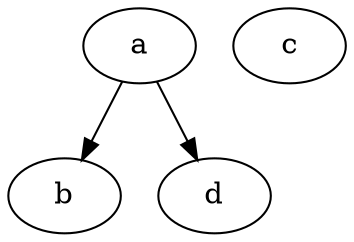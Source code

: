 digraph slotInTask {
    a [Weight=4];
    b [Weight=5];
    c [Weight=5];
    d [Weight=2];
	a -> b [Weight=1];
	a -> d   [Weight=8];
}